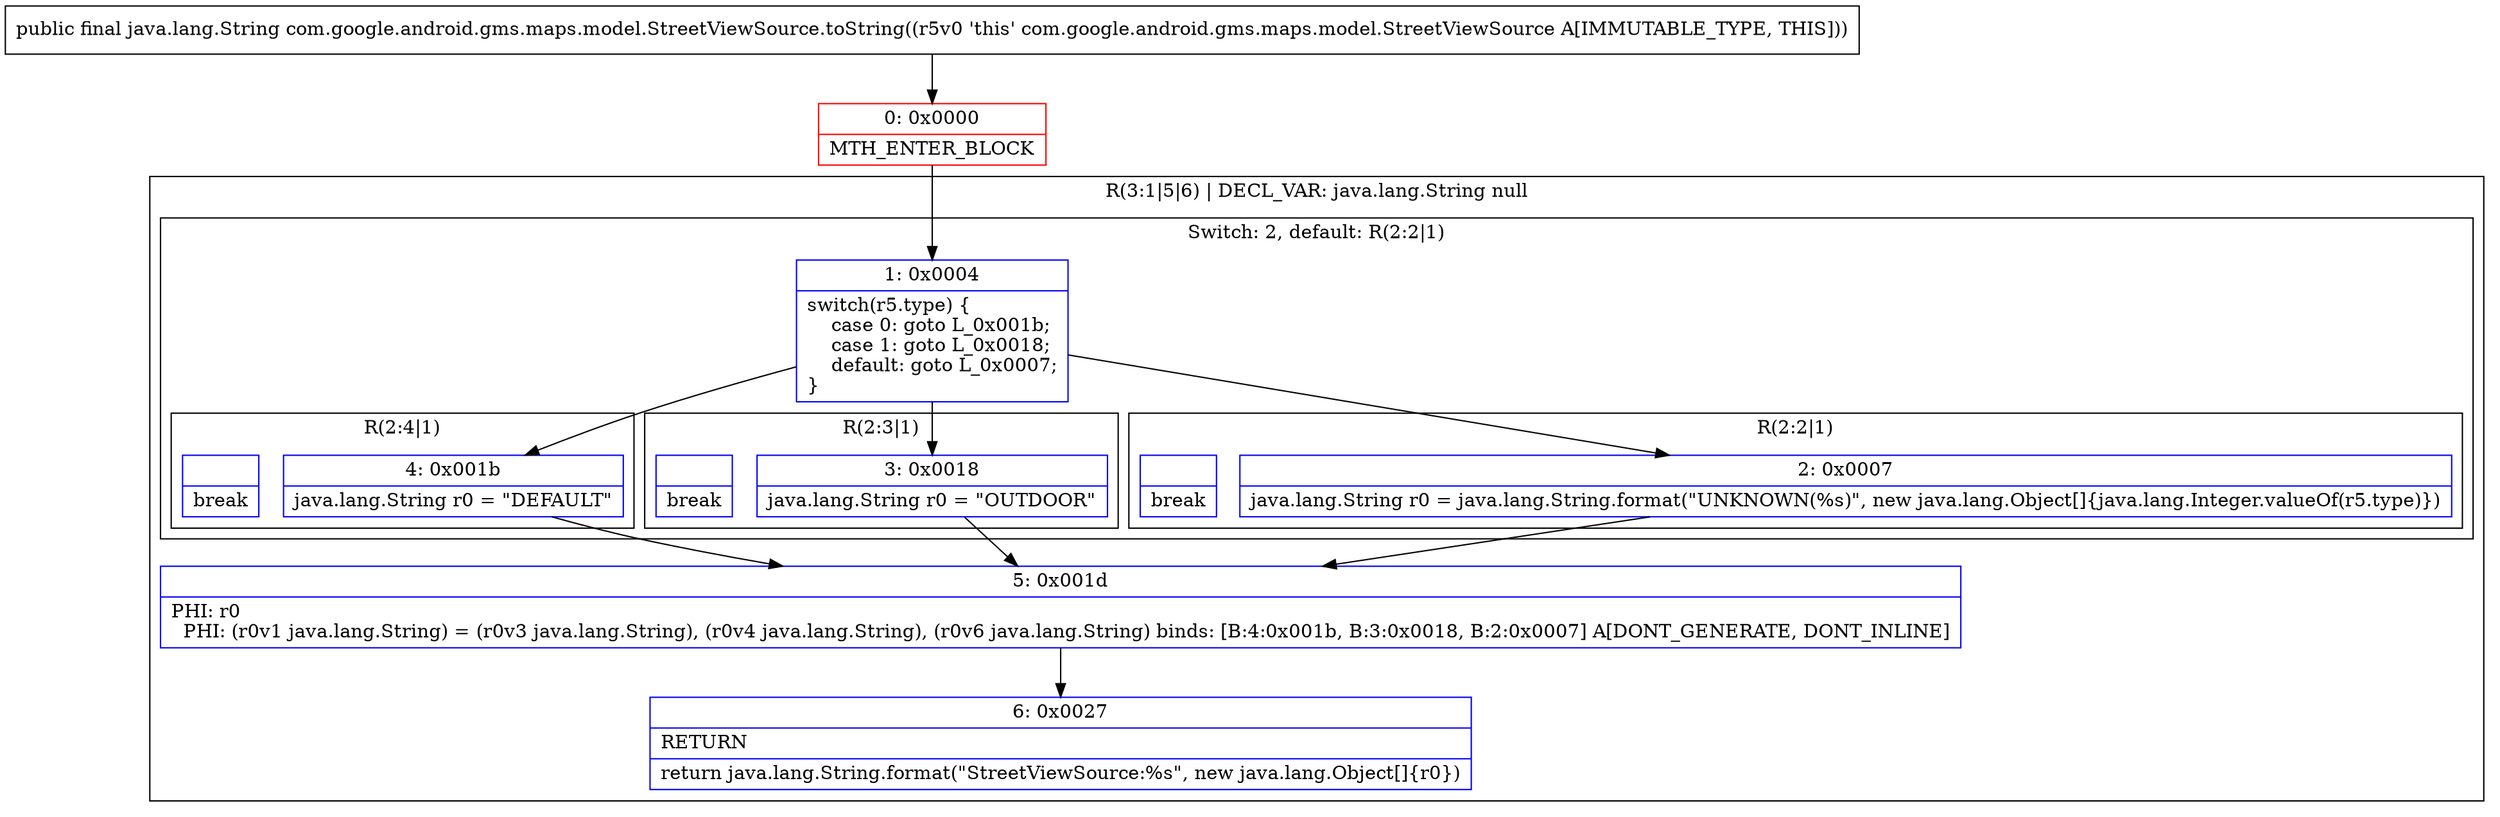 digraph "CFG forcom.google.android.gms.maps.model.StreetViewSource.toString()Ljava\/lang\/String;" {
subgraph cluster_Region_1159685765 {
label = "R(3:1|5|6) | DECL_VAR: java.lang.String null\l";
node [shape=record,color=blue];
subgraph cluster_SwitchRegion_492842205 {
label = "Switch: 2, default: R(2:2|1)";
node [shape=record,color=blue];
Node_1 [shape=record,label="{1\:\ 0x0004|switch(r5.type) \{\l    case 0: goto L_0x001b;\l    case 1: goto L_0x0018;\l    default: goto L_0x0007;\l\}\l}"];
subgraph cluster_Region_1985928622 {
label = "R(2:4|1)";
node [shape=record,color=blue];
Node_4 [shape=record,label="{4\:\ 0x001b|java.lang.String r0 = \"DEFAULT\"\l}"];
Node_InsnContainer_2068990848 [shape=record,label="{|break\l}"];
}
subgraph cluster_Region_924990916 {
label = "R(2:3|1)";
node [shape=record,color=blue];
Node_3 [shape=record,label="{3\:\ 0x0018|java.lang.String r0 = \"OUTDOOR\"\l}"];
Node_InsnContainer_1845047614 [shape=record,label="{|break\l}"];
}
subgraph cluster_Region_1902455557 {
label = "R(2:2|1)";
node [shape=record,color=blue];
Node_2 [shape=record,label="{2\:\ 0x0007|java.lang.String r0 = java.lang.String.format(\"UNKNOWN(%s)\", new java.lang.Object[]\{java.lang.Integer.valueOf(r5.type)\})\l}"];
Node_InsnContainer_1407998282 [shape=record,label="{|break\l}"];
}
}
Node_5 [shape=record,label="{5\:\ 0x001d|PHI: r0 \l  PHI: (r0v1 java.lang.String) = (r0v3 java.lang.String), (r0v4 java.lang.String), (r0v6 java.lang.String) binds: [B:4:0x001b, B:3:0x0018, B:2:0x0007] A[DONT_GENERATE, DONT_INLINE]\l}"];
Node_6 [shape=record,label="{6\:\ 0x0027|RETURN\l|return java.lang.String.format(\"StreetViewSource:%s\", new java.lang.Object[]\{r0\})\l}"];
}
Node_0 [shape=record,color=red,label="{0\:\ 0x0000|MTH_ENTER_BLOCK\l}"];
MethodNode[shape=record,label="{public final java.lang.String com.google.android.gms.maps.model.StreetViewSource.toString((r5v0 'this' com.google.android.gms.maps.model.StreetViewSource A[IMMUTABLE_TYPE, THIS])) }"];
MethodNode -> Node_0;
Node_1 -> Node_2;
Node_1 -> Node_3;
Node_1 -> Node_4;
Node_4 -> Node_5;
Node_3 -> Node_5;
Node_2 -> Node_5;
Node_5 -> Node_6;
Node_0 -> Node_1;
}

